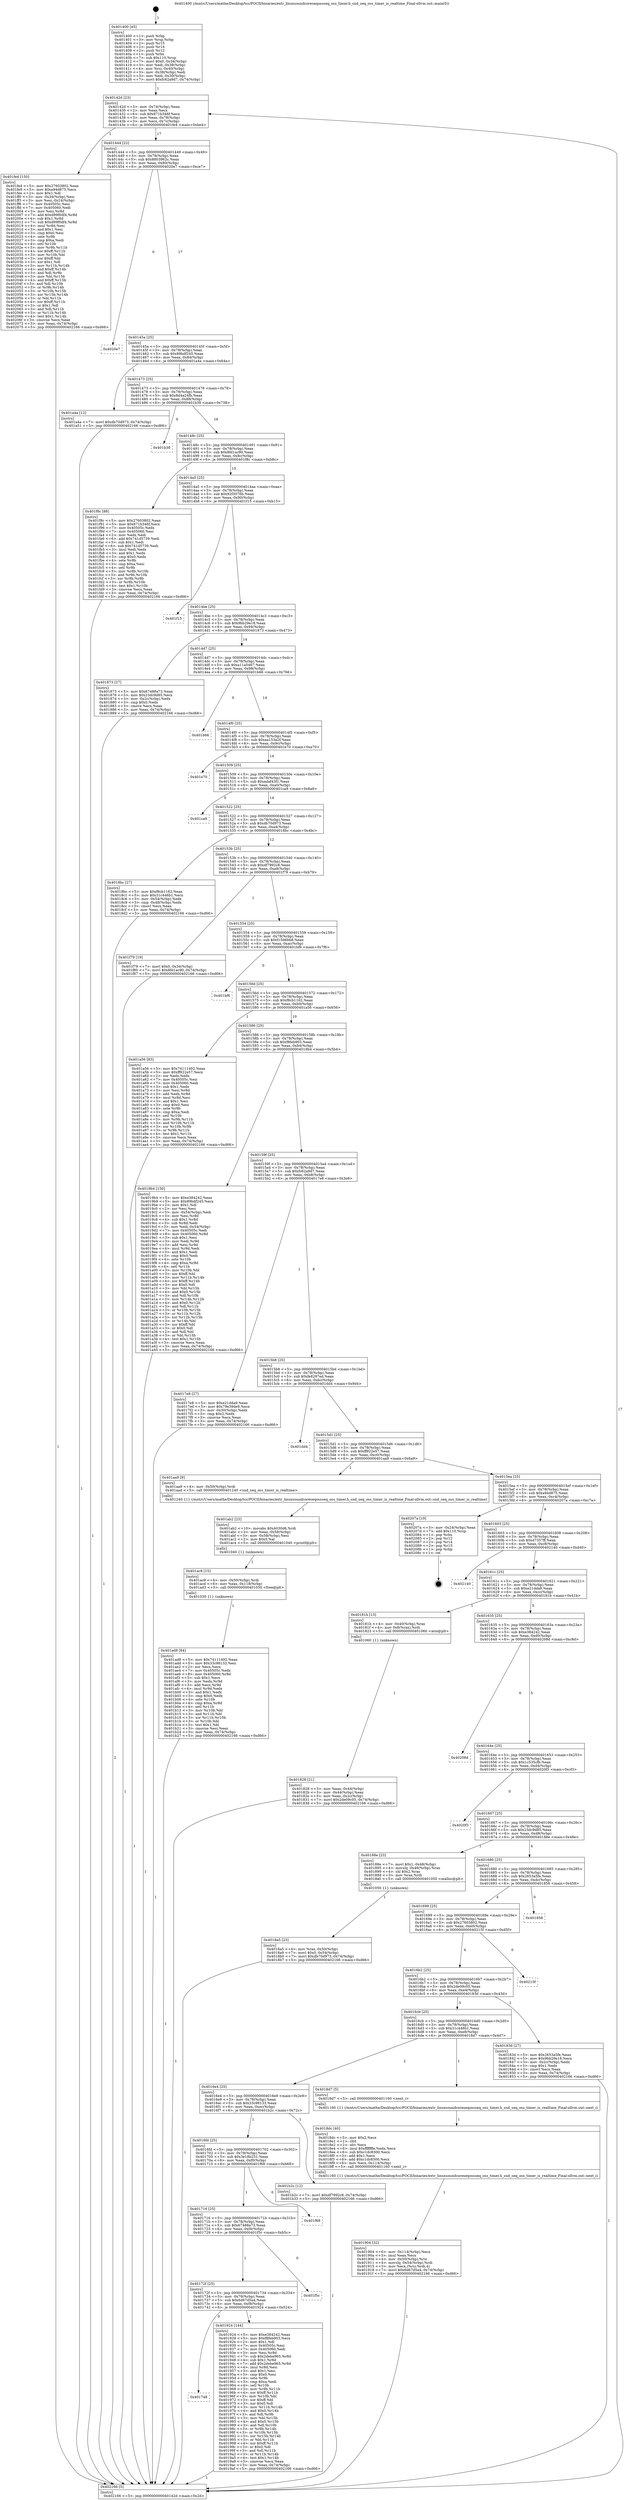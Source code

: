 digraph "0x401400" {
  label = "0x401400 (/mnt/c/Users/mathe/Desktop/tcc/POCII/binaries/extr_linuxsoundcoreseqossseq_oss_timer.h_snd_seq_oss_timer_is_realtime_Final-ollvm.out::main(0))"
  labelloc = "t"
  node[shape=record]

  Entry [label="",width=0.3,height=0.3,shape=circle,fillcolor=black,style=filled]
  "0x40142d" [label="{
     0x40142d [23]\l
     | [instrs]\l
     &nbsp;&nbsp;0x40142d \<+3\>: mov -0x74(%rbp),%eax\l
     &nbsp;&nbsp;0x401430 \<+2\>: mov %eax,%ecx\l
     &nbsp;&nbsp;0x401432 \<+6\>: sub $0x871b346f,%ecx\l
     &nbsp;&nbsp;0x401438 \<+3\>: mov %eax,-0x78(%rbp)\l
     &nbsp;&nbsp;0x40143b \<+3\>: mov %ecx,-0x7c(%rbp)\l
     &nbsp;&nbsp;0x40143e \<+6\>: je 0000000000401fe4 \<main+0xbe4\>\l
  }"]
  "0x401fe4" [label="{
     0x401fe4 [150]\l
     | [instrs]\l
     &nbsp;&nbsp;0x401fe4 \<+5\>: mov $0x27603802,%eax\l
     &nbsp;&nbsp;0x401fe9 \<+5\>: mov $0xa94d875,%ecx\l
     &nbsp;&nbsp;0x401fee \<+2\>: mov $0x1,%dl\l
     &nbsp;&nbsp;0x401ff0 \<+3\>: mov -0x34(%rbp),%esi\l
     &nbsp;&nbsp;0x401ff3 \<+3\>: mov %esi,-0x24(%rbp)\l
     &nbsp;&nbsp;0x401ff6 \<+7\>: mov 0x40505c,%esi\l
     &nbsp;&nbsp;0x401ffd \<+7\>: mov 0x405060,%edi\l
     &nbsp;&nbsp;0x402004 \<+3\>: mov %esi,%r8d\l
     &nbsp;&nbsp;0x402007 \<+7\>: add $0xd99f0df4,%r8d\l
     &nbsp;&nbsp;0x40200e \<+4\>: sub $0x1,%r8d\l
     &nbsp;&nbsp;0x402012 \<+7\>: sub $0xd99f0df4,%r8d\l
     &nbsp;&nbsp;0x402019 \<+4\>: imul %r8d,%esi\l
     &nbsp;&nbsp;0x40201d \<+3\>: and $0x1,%esi\l
     &nbsp;&nbsp;0x402020 \<+3\>: cmp $0x0,%esi\l
     &nbsp;&nbsp;0x402023 \<+4\>: sete %r9b\l
     &nbsp;&nbsp;0x402027 \<+3\>: cmp $0xa,%edi\l
     &nbsp;&nbsp;0x40202a \<+4\>: setl %r10b\l
     &nbsp;&nbsp;0x40202e \<+3\>: mov %r9b,%r11b\l
     &nbsp;&nbsp;0x402031 \<+4\>: xor $0xff,%r11b\l
     &nbsp;&nbsp;0x402035 \<+3\>: mov %r10b,%bl\l
     &nbsp;&nbsp;0x402038 \<+3\>: xor $0xff,%bl\l
     &nbsp;&nbsp;0x40203b \<+3\>: xor $0x1,%dl\l
     &nbsp;&nbsp;0x40203e \<+3\>: mov %r11b,%r14b\l
     &nbsp;&nbsp;0x402041 \<+4\>: and $0xff,%r14b\l
     &nbsp;&nbsp;0x402045 \<+3\>: and %dl,%r9b\l
     &nbsp;&nbsp;0x402048 \<+3\>: mov %bl,%r15b\l
     &nbsp;&nbsp;0x40204b \<+4\>: and $0xff,%r15b\l
     &nbsp;&nbsp;0x40204f \<+3\>: and %dl,%r10b\l
     &nbsp;&nbsp;0x402052 \<+3\>: or %r9b,%r14b\l
     &nbsp;&nbsp;0x402055 \<+3\>: or %r10b,%r15b\l
     &nbsp;&nbsp;0x402058 \<+3\>: xor %r15b,%r14b\l
     &nbsp;&nbsp;0x40205b \<+3\>: or %bl,%r11b\l
     &nbsp;&nbsp;0x40205e \<+4\>: xor $0xff,%r11b\l
     &nbsp;&nbsp;0x402062 \<+3\>: or $0x1,%dl\l
     &nbsp;&nbsp;0x402065 \<+3\>: and %dl,%r11b\l
     &nbsp;&nbsp;0x402068 \<+3\>: or %r11b,%r14b\l
     &nbsp;&nbsp;0x40206b \<+4\>: test $0x1,%r14b\l
     &nbsp;&nbsp;0x40206f \<+3\>: cmovne %ecx,%eax\l
     &nbsp;&nbsp;0x402072 \<+3\>: mov %eax,-0x74(%rbp)\l
     &nbsp;&nbsp;0x402075 \<+5\>: jmp 0000000000402166 \<main+0xd66\>\l
  }"]
  "0x401444" [label="{
     0x401444 [22]\l
     | [instrs]\l
     &nbsp;&nbsp;0x401444 \<+5\>: jmp 0000000000401449 \<main+0x49\>\l
     &nbsp;&nbsp;0x401449 \<+3\>: mov -0x78(%rbp),%eax\l
     &nbsp;&nbsp;0x40144c \<+5\>: sub $0x8803962c,%eax\l
     &nbsp;&nbsp;0x401451 \<+3\>: mov %eax,-0x80(%rbp)\l
     &nbsp;&nbsp;0x401454 \<+6\>: je 00000000004020e7 \<main+0xce7\>\l
  }"]
  Exit [label="",width=0.3,height=0.3,shape=circle,fillcolor=black,style=filled,peripheries=2]
  "0x4020e7" [label="{
     0x4020e7\l
  }", style=dashed]
  "0x40145a" [label="{
     0x40145a [25]\l
     | [instrs]\l
     &nbsp;&nbsp;0x40145a \<+5\>: jmp 000000000040145f \<main+0x5f\>\l
     &nbsp;&nbsp;0x40145f \<+3\>: mov -0x78(%rbp),%eax\l
     &nbsp;&nbsp;0x401462 \<+5\>: sub $0x89bdf245,%eax\l
     &nbsp;&nbsp;0x401467 \<+6\>: mov %eax,-0x84(%rbp)\l
     &nbsp;&nbsp;0x40146d \<+6\>: je 0000000000401a4a \<main+0x64a\>\l
  }"]
  "0x401ad8" [label="{
     0x401ad8 [84]\l
     | [instrs]\l
     &nbsp;&nbsp;0x401ad8 \<+5\>: mov $0x74111492,%eax\l
     &nbsp;&nbsp;0x401add \<+5\>: mov $0x33c98133,%esi\l
     &nbsp;&nbsp;0x401ae2 \<+2\>: xor %ecx,%ecx\l
     &nbsp;&nbsp;0x401ae4 \<+7\>: mov 0x40505c,%edx\l
     &nbsp;&nbsp;0x401aeb \<+8\>: mov 0x405060,%r8d\l
     &nbsp;&nbsp;0x401af3 \<+3\>: sub $0x1,%ecx\l
     &nbsp;&nbsp;0x401af6 \<+3\>: mov %edx,%r9d\l
     &nbsp;&nbsp;0x401af9 \<+3\>: add %ecx,%r9d\l
     &nbsp;&nbsp;0x401afc \<+4\>: imul %r9d,%edx\l
     &nbsp;&nbsp;0x401b00 \<+3\>: and $0x1,%edx\l
     &nbsp;&nbsp;0x401b03 \<+3\>: cmp $0x0,%edx\l
     &nbsp;&nbsp;0x401b06 \<+4\>: sete %r10b\l
     &nbsp;&nbsp;0x401b0a \<+4\>: cmp $0xa,%r8d\l
     &nbsp;&nbsp;0x401b0e \<+4\>: setl %r11b\l
     &nbsp;&nbsp;0x401b12 \<+3\>: mov %r10b,%bl\l
     &nbsp;&nbsp;0x401b15 \<+3\>: and %r11b,%bl\l
     &nbsp;&nbsp;0x401b18 \<+3\>: xor %r11b,%r10b\l
     &nbsp;&nbsp;0x401b1b \<+3\>: or %r10b,%bl\l
     &nbsp;&nbsp;0x401b1e \<+3\>: test $0x1,%bl\l
     &nbsp;&nbsp;0x401b21 \<+3\>: cmovne %esi,%eax\l
     &nbsp;&nbsp;0x401b24 \<+3\>: mov %eax,-0x74(%rbp)\l
     &nbsp;&nbsp;0x401b27 \<+5\>: jmp 0000000000402166 \<main+0xd66\>\l
  }"]
  "0x401a4a" [label="{
     0x401a4a [12]\l
     | [instrs]\l
     &nbsp;&nbsp;0x401a4a \<+7\>: movl $0xdb70d973,-0x74(%rbp)\l
     &nbsp;&nbsp;0x401a51 \<+5\>: jmp 0000000000402166 \<main+0xd66\>\l
  }"]
  "0x401473" [label="{
     0x401473 [25]\l
     | [instrs]\l
     &nbsp;&nbsp;0x401473 \<+5\>: jmp 0000000000401478 \<main+0x78\>\l
     &nbsp;&nbsp;0x401478 \<+3\>: mov -0x78(%rbp),%eax\l
     &nbsp;&nbsp;0x40147b \<+5\>: sub $0x8d4a24fb,%eax\l
     &nbsp;&nbsp;0x401480 \<+6\>: mov %eax,-0x88(%rbp)\l
     &nbsp;&nbsp;0x401486 \<+6\>: je 0000000000401b38 \<main+0x738\>\l
  }"]
  "0x401ac9" [label="{
     0x401ac9 [15]\l
     | [instrs]\l
     &nbsp;&nbsp;0x401ac9 \<+4\>: mov -0x50(%rbp),%rdi\l
     &nbsp;&nbsp;0x401acd \<+6\>: mov %eax,-0x118(%rbp)\l
     &nbsp;&nbsp;0x401ad3 \<+5\>: call 0000000000401030 \<free@plt\>\l
     | [calls]\l
     &nbsp;&nbsp;0x401030 \{1\} (unknown)\l
  }"]
  "0x401b38" [label="{
     0x401b38\l
  }", style=dashed]
  "0x40148c" [label="{
     0x40148c [25]\l
     | [instrs]\l
     &nbsp;&nbsp;0x40148c \<+5\>: jmp 0000000000401491 \<main+0x91\>\l
     &nbsp;&nbsp;0x401491 \<+3\>: mov -0x78(%rbp),%eax\l
     &nbsp;&nbsp;0x401494 \<+5\>: sub $0x8fd1ac90,%eax\l
     &nbsp;&nbsp;0x401499 \<+6\>: mov %eax,-0x8c(%rbp)\l
     &nbsp;&nbsp;0x40149f \<+6\>: je 0000000000401f8c \<main+0xb8c\>\l
  }"]
  "0x401ab2" [label="{
     0x401ab2 [23]\l
     | [instrs]\l
     &nbsp;&nbsp;0x401ab2 \<+10\>: movabs $0x4030d6,%rdi\l
     &nbsp;&nbsp;0x401abc \<+3\>: mov %eax,-0x58(%rbp)\l
     &nbsp;&nbsp;0x401abf \<+3\>: mov -0x58(%rbp),%esi\l
     &nbsp;&nbsp;0x401ac2 \<+2\>: mov $0x0,%al\l
     &nbsp;&nbsp;0x401ac4 \<+5\>: call 0000000000401040 \<printf@plt\>\l
     | [calls]\l
     &nbsp;&nbsp;0x401040 \{1\} (unknown)\l
  }"]
  "0x401f8c" [label="{
     0x401f8c [88]\l
     | [instrs]\l
     &nbsp;&nbsp;0x401f8c \<+5\>: mov $0x27603802,%eax\l
     &nbsp;&nbsp;0x401f91 \<+5\>: mov $0x871b346f,%ecx\l
     &nbsp;&nbsp;0x401f96 \<+7\>: mov 0x40505c,%edx\l
     &nbsp;&nbsp;0x401f9d \<+7\>: mov 0x405060,%esi\l
     &nbsp;&nbsp;0x401fa4 \<+2\>: mov %edx,%edi\l
     &nbsp;&nbsp;0x401fa6 \<+6\>: add $0x741d5739,%edi\l
     &nbsp;&nbsp;0x401fac \<+3\>: sub $0x1,%edi\l
     &nbsp;&nbsp;0x401faf \<+6\>: sub $0x741d5739,%edi\l
     &nbsp;&nbsp;0x401fb5 \<+3\>: imul %edi,%edx\l
     &nbsp;&nbsp;0x401fb8 \<+3\>: and $0x1,%edx\l
     &nbsp;&nbsp;0x401fbb \<+3\>: cmp $0x0,%edx\l
     &nbsp;&nbsp;0x401fbe \<+4\>: sete %r8b\l
     &nbsp;&nbsp;0x401fc2 \<+3\>: cmp $0xa,%esi\l
     &nbsp;&nbsp;0x401fc5 \<+4\>: setl %r9b\l
     &nbsp;&nbsp;0x401fc9 \<+3\>: mov %r8b,%r10b\l
     &nbsp;&nbsp;0x401fcc \<+3\>: and %r9b,%r10b\l
     &nbsp;&nbsp;0x401fcf \<+3\>: xor %r9b,%r8b\l
     &nbsp;&nbsp;0x401fd2 \<+3\>: or %r8b,%r10b\l
     &nbsp;&nbsp;0x401fd5 \<+4\>: test $0x1,%r10b\l
     &nbsp;&nbsp;0x401fd9 \<+3\>: cmovne %ecx,%eax\l
     &nbsp;&nbsp;0x401fdc \<+3\>: mov %eax,-0x74(%rbp)\l
     &nbsp;&nbsp;0x401fdf \<+5\>: jmp 0000000000402166 \<main+0xd66\>\l
  }"]
  "0x4014a5" [label="{
     0x4014a5 [25]\l
     | [instrs]\l
     &nbsp;&nbsp;0x4014a5 \<+5\>: jmp 00000000004014aa \<main+0xaa\>\l
     &nbsp;&nbsp;0x4014aa \<+3\>: mov -0x78(%rbp),%eax\l
     &nbsp;&nbsp;0x4014ad \<+5\>: sub $0x92f3076b,%eax\l
     &nbsp;&nbsp;0x4014b2 \<+6\>: mov %eax,-0x90(%rbp)\l
     &nbsp;&nbsp;0x4014b8 \<+6\>: je 0000000000401f15 \<main+0xb15\>\l
  }"]
  "0x401748" [label="{
     0x401748\l
  }", style=dashed]
  "0x401f15" [label="{
     0x401f15\l
  }", style=dashed]
  "0x4014be" [label="{
     0x4014be [25]\l
     | [instrs]\l
     &nbsp;&nbsp;0x4014be \<+5\>: jmp 00000000004014c3 \<main+0xc3\>\l
     &nbsp;&nbsp;0x4014c3 \<+3\>: mov -0x78(%rbp),%eax\l
     &nbsp;&nbsp;0x4014c6 \<+5\>: sub $0x9bb29e18,%eax\l
     &nbsp;&nbsp;0x4014cb \<+6\>: mov %eax,-0x94(%rbp)\l
     &nbsp;&nbsp;0x4014d1 \<+6\>: je 0000000000401873 \<main+0x473\>\l
  }"]
  "0x401924" [label="{
     0x401924 [144]\l
     | [instrs]\l
     &nbsp;&nbsp;0x401924 \<+5\>: mov $0xe384242,%eax\l
     &nbsp;&nbsp;0x401929 \<+5\>: mov $0xf8feb903,%ecx\l
     &nbsp;&nbsp;0x40192e \<+2\>: mov $0x1,%dl\l
     &nbsp;&nbsp;0x401930 \<+7\>: mov 0x40505c,%esi\l
     &nbsp;&nbsp;0x401937 \<+7\>: mov 0x405060,%edi\l
     &nbsp;&nbsp;0x40193e \<+3\>: mov %esi,%r8d\l
     &nbsp;&nbsp;0x401941 \<+7\>: sub $0x2debe965,%r8d\l
     &nbsp;&nbsp;0x401948 \<+4\>: sub $0x1,%r8d\l
     &nbsp;&nbsp;0x40194c \<+7\>: add $0x2debe965,%r8d\l
     &nbsp;&nbsp;0x401953 \<+4\>: imul %r8d,%esi\l
     &nbsp;&nbsp;0x401957 \<+3\>: and $0x1,%esi\l
     &nbsp;&nbsp;0x40195a \<+3\>: cmp $0x0,%esi\l
     &nbsp;&nbsp;0x40195d \<+4\>: sete %r9b\l
     &nbsp;&nbsp;0x401961 \<+3\>: cmp $0xa,%edi\l
     &nbsp;&nbsp;0x401964 \<+4\>: setl %r10b\l
     &nbsp;&nbsp;0x401968 \<+3\>: mov %r9b,%r11b\l
     &nbsp;&nbsp;0x40196b \<+4\>: xor $0xff,%r11b\l
     &nbsp;&nbsp;0x40196f \<+3\>: mov %r10b,%bl\l
     &nbsp;&nbsp;0x401972 \<+3\>: xor $0xff,%bl\l
     &nbsp;&nbsp;0x401975 \<+3\>: xor $0x0,%dl\l
     &nbsp;&nbsp;0x401978 \<+3\>: mov %r11b,%r14b\l
     &nbsp;&nbsp;0x40197b \<+4\>: and $0x0,%r14b\l
     &nbsp;&nbsp;0x40197f \<+3\>: and %dl,%r9b\l
     &nbsp;&nbsp;0x401982 \<+3\>: mov %bl,%r15b\l
     &nbsp;&nbsp;0x401985 \<+4\>: and $0x0,%r15b\l
     &nbsp;&nbsp;0x401989 \<+3\>: and %dl,%r10b\l
     &nbsp;&nbsp;0x40198c \<+3\>: or %r9b,%r14b\l
     &nbsp;&nbsp;0x40198f \<+3\>: or %r10b,%r15b\l
     &nbsp;&nbsp;0x401992 \<+3\>: xor %r15b,%r14b\l
     &nbsp;&nbsp;0x401995 \<+3\>: or %bl,%r11b\l
     &nbsp;&nbsp;0x401998 \<+4\>: xor $0xff,%r11b\l
     &nbsp;&nbsp;0x40199c \<+3\>: or $0x0,%dl\l
     &nbsp;&nbsp;0x40199f \<+3\>: and %dl,%r11b\l
     &nbsp;&nbsp;0x4019a2 \<+3\>: or %r11b,%r14b\l
     &nbsp;&nbsp;0x4019a5 \<+4\>: test $0x1,%r14b\l
     &nbsp;&nbsp;0x4019a9 \<+3\>: cmovne %ecx,%eax\l
     &nbsp;&nbsp;0x4019ac \<+3\>: mov %eax,-0x74(%rbp)\l
     &nbsp;&nbsp;0x4019af \<+5\>: jmp 0000000000402166 \<main+0xd66\>\l
  }"]
  "0x401873" [label="{
     0x401873 [27]\l
     | [instrs]\l
     &nbsp;&nbsp;0x401873 \<+5\>: mov $0x67488a73,%eax\l
     &nbsp;&nbsp;0x401878 \<+5\>: mov $0x23dc9d85,%ecx\l
     &nbsp;&nbsp;0x40187d \<+3\>: mov -0x2c(%rbp),%edx\l
     &nbsp;&nbsp;0x401880 \<+3\>: cmp $0x0,%edx\l
     &nbsp;&nbsp;0x401883 \<+3\>: cmove %ecx,%eax\l
     &nbsp;&nbsp;0x401886 \<+3\>: mov %eax,-0x74(%rbp)\l
     &nbsp;&nbsp;0x401889 \<+5\>: jmp 0000000000402166 \<main+0xd66\>\l
  }"]
  "0x4014d7" [label="{
     0x4014d7 [25]\l
     | [instrs]\l
     &nbsp;&nbsp;0x4014d7 \<+5\>: jmp 00000000004014dc \<main+0xdc\>\l
     &nbsp;&nbsp;0x4014dc \<+3\>: mov -0x78(%rbp),%eax\l
     &nbsp;&nbsp;0x4014df \<+5\>: sub $0xa11a5467,%eax\l
     &nbsp;&nbsp;0x4014e4 \<+6\>: mov %eax,-0x98(%rbp)\l
     &nbsp;&nbsp;0x4014ea \<+6\>: je 0000000000401b66 \<main+0x766\>\l
  }"]
  "0x40172f" [label="{
     0x40172f [25]\l
     | [instrs]\l
     &nbsp;&nbsp;0x40172f \<+5\>: jmp 0000000000401734 \<main+0x334\>\l
     &nbsp;&nbsp;0x401734 \<+3\>: mov -0x78(%rbp),%eax\l
     &nbsp;&nbsp;0x401737 \<+5\>: sub $0x6d67d5a4,%eax\l
     &nbsp;&nbsp;0x40173c \<+6\>: mov %eax,-0xf8(%rbp)\l
     &nbsp;&nbsp;0x401742 \<+6\>: je 0000000000401924 \<main+0x524\>\l
  }"]
  "0x401b66" [label="{
     0x401b66\l
  }", style=dashed]
  "0x4014f0" [label="{
     0x4014f0 [25]\l
     | [instrs]\l
     &nbsp;&nbsp;0x4014f0 \<+5\>: jmp 00000000004014f5 \<main+0xf5\>\l
     &nbsp;&nbsp;0x4014f5 \<+3\>: mov -0x78(%rbp),%eax\l
     &nbsp;&nbsp;0x4014f8 \<+5\>: sub $0xaa153a2f,%eax\l
     &nbsp;&nbsp;0x4014fd \<+6\>: mov %eax,-0x9c(%rbp)\l
     &nbsp;&nbsp;0x401503 \<+6\>: je 0000000000401e70 \<main+0xa70\>\l
  }"]
  "0x401f5c" [label="{
     0x401f5c\l
  }", style=dashed]
  "0x401e70" [label="{
     0x401e70\l
  }", style=dashed]
  "0x401509" [label="{
     0x401509 [25]\l
     | [instrs]\l
     &nbsp;&nbsp;0x401509 \<+5\>: jmp 000000000040150e \<main+0x10e\>\l
     &nbsp;&nbsp;0x40150e \<+3\>: mov -0x78(%rbp),%eax\l
     &nbsp;&nbsp;0x401511 \<+5\>: sub $0xadaf43f1,%eax\l
     &nbsp;&nbsp;0x401516 \<+6\>: mov %eax,-0xa0(%rbp)\l
     &nbsp;&nbsp;0x40151c \<+6\>: je 0000000000401ca9 \<main+0x8a9\>\l
  }"]
  "0x401716" [label="{
     0x401716 [25]\l
     | [instrs]\l
     &nbsp;&nbsp;0x401716 \<+5\>: jmp 000000000040171b \<main+0x31b\>\l
     &nbsp;&nbsp;0x40171b \<+3\>: mov -0x78(%rbp),%eax\l
     &nbsp;&nbsp;0x40171e \<+5\>: sub $0x67488a73,%eax\l
     &nbsp;&nbsp;0x401723 \<+6\>: mov %eax,-0xf4(%rbp)\l
     &nbsp;&nbsp;0x401729 \<+6\>: je 0000000000401f5c \<main+0xb5c\>\l
  }"]
  "0x401ca9" [label="{
     0x401ca9\l
  }", style=dashed]
  "0x401522" [label="{
     0x401522 [25]\l
     | [instrs]\l
     &nbsp;&nbsp;0x401522 \<+5\>: jmp 0000000000401527 \<main+0x127\>\l
     &nbsp;&nbsp;0x401527 \<+3\>: mov -0x78(%rbp),%eax\l
     &nbsp;&nbsp;0x40152a \<+5\>: sub $0xdb70d973,%eax\l
     &nbsp;&nbsp;0x40152f \<+6\>: mov %eax,-0xa4(%rbp)\l
     &nbsp;&nbsp;0x401535 \<+6\>: je 00000000004018bc \<main+0x4bc\>\l
  }"]
  "0x401f68" [label="{
     0x401f68\l
  }", style=dashed]
  "0x4018bc" [label="{
     0x4018bc [27]\l
     | [instrs]\l
     &nbsp;&nbsp;0x4018bc \<+5\>: mov $0xf8cb1162,%eax\l
     &nbsp;&nbsp;0x4018c1 \<+5\>: mov $0x31c446b1,%ecx\l
     &nbsp;&nbsp;0x4018c6 \<+3\>: mov -0x54(%rbp),%edx\l
     &nbsp;&nbsp;0x4018c9 \<+3\>: cmp -0x48(%rbp),%edx\l
     &nbsp;&nbsp;0x4018cc \<+3\>: cmovl %ecx,%eax\l
     &nbsp;&nbsp;0x4018cf \<+3\>: mov %eax,-0x74(%rbp)\l
     &nbsp;&nbsp;0x4018d2 \<+5\>: jmp 0000000000402166 \<main+0xd66\>\l
  }"]
  "0x40153b" [label="{
     0x40153b [25]\l
     | [instrs]\l
     &nbsp;&nbsp;0x40153b \<+5\>: jmp 0000000000401540 \<main+0x140\>\l
     &nbsp;&nbsp;0x401540 \<+3\>: mov -0x78(%rbp),%eax\l
     &nbsp;&nbsp;0x401543 \<+5\>: sub $0xdf7992c8,%eax\l
     &nbsp;&nbsp;0x401548 \<+6\>: mov %eax,-0xa8(%rbp)\l
     &nbsp;&nbsp;0x40154e \<+6\>: je 0000000000401f79 \<main+0xb79\>\l
  }"]
  "0x4016fd" [label="{
     0x4016fd [25]\l
     | [instrs]\l
     &nbsp;&nbsp;0x4016fd \<+5\>: jmp 0000000000401702 \<main+0x302\>\l
     &nbsp;&nbsp;0x401702 \<+3\>: mov -0x78(%rbp),%eax\l
     &nbsp;&nbsp;0x401705 \<+5\>: sub $0x3e18b251,%eax\l
     &nbsp;&nbsp;0x40170a \<+6\>: mov %eax,-0xf0(%rbp)\l
     &nbsp;&nbsp;0x401710 \<+6\>: je 0000000000401f68 \<main+0xb68\>\l
  }"]
  "0x401f79" [label="{
     0x401f79 [19]\l
     | [instrs]\l
     &nbsp;&nbsp;0x401f79 \<+7\>: movl $0x0,-0x34(%rbp)\l
     &nbsp;&nbsp;0x401f80 \<+7\>: movl $0x8fd1ac90,-0x74(%rbp)\l
     &nbsp;&nbsp;0x401f87 \<+5\>: jmp 0000000000402166 \<main+0xd66\>\l
  }"]
  "0x401554" [label="{
     0x401554 [25]\l
     | [instrs]\l
     &nbsp;&nbsp;0x401554 \<+5\>: jmp 0000000000401559 \<main+0x159\>\l
     &nbsp;&nbsp;0x401559 \<+3\>: mov -0x78(%rbp),%eax\l
     &nbsp;&nbsp;0x40155c \<+5\>: sub $0xf15d6bb8,%eax\l
     &nbsp;&nbsp;0x401561 \<+6\>: mov %eax,-0xac(%rbp)\l
     &nbsp;&nbsp;0x401567 \<+6\>: je 0000000000401bf6 \<main+0x7f6\>\l
  }"]
  "0x401b2c" [label="{
     0x401b2c [12]\l
     | [instrs]\l
     &nbsp;&nbsp;0x401b2c \<+7\>: movl $0xdf7992c8,-0x74(%rbp)\l
     &nbsp;&nbsp;0x401b33 \<+5\>: jmp 0000000000402166 \<main+0xd66\>\l
  }"]
  "0x401bf6" [label="{
     0x401bf6\l
  }", style=dashed]
  "0x40156d" [label="{
     0x40156d [25]\l
     | [instrs]\l
     &nbsp;&nbsp;0x40156d \<+5\>: jmp 0000000000401572 \<main+0x172\>\l
     &nbsp;&nbsp;0x401572 \<+3\>: mov -0x78(%rbp),%eax\l
     &nbsp;&nbsp;0x401575 \<+5\>: sub $0xf8cb1162,%eax\l
     &nbsp;&nbsp;0x40157a \<+6\>: mov %eax,-0xb0(%rbp)\l
     &nbsp;&nbsp;0x401580 \<+6\>: je 0000000000401a56 \<main+0x656\>\l
  }"]
  "0x401904" [label="{
     0x401904 [32]\l
     | [instrs]\l
     &nbsp;&nbsp;0x401904 \<+6\>: mov -0x114(%rbp),%ecx\l
     &nbsp;&nbsp;0x40190a \<+3\>: imul %eax,%ecx\l
     &nbsp;&nbsp;0x40190d \<+4\>: mov -0x50(%rbp),%rsi\l
     &nbsp;&nbsp;0x401911 \<+4\>: movslq -0x54(%rbp),%rdi\l
     &nbsp;&nbsp;0x401915 \<+3\>: mov %ecx,(%rsi,%rdi,4)\l
     &nbsp;&nbsp;0x401918 \<+7\>: movl $0x6d67d5a4,-0x74(%rbp)\l
     &nbsp;&nbsp;0x40191f \<+5\>: jmp 0000000000402166 \<main+0xd66\>\l
  }"]
  "0x401a56" [label="{
     0x401a56 [83]\l
     | [instrs]\l
     &nbsp;&nbsp;0x401a56 \<+5\>: mov $0x74111492,%eax\l
     &nbsp;&nbsp;0x401a5b \<+5\>: mov $0xff922e57,%ecx\l
     &nbsp;&nbsp;0x401a60 \<+2\>: xor %edx,%edx\l
     &nbsp;&nbsp;0x401a62 \<+7\>: mov 0x40505c,%esi\l
     &nbsp;&nbsp;0x401a69 \<+7\>: mov 0x405060,%edi\l
     &nbsp;&nbsp;0x401a70 \<+3\>: sub $0x1,%edx\l
     &nbsp;&nbsp;0x401a73 \<+3\>: mov %esi,%r8d\l
     &nbsp;&nbsp;0x401a76 \<+3\>: add %edx,%r8d\l
     &nbsp;&nbsp;0x401a79 \<+4\>: imul %r8d,%esi\l
     &nbsp;&nbsp;0x401a7d \<+3\>: and $0x1,%esi\l
     &nbsp;&nbsp;0x401a80 \<+3\>: cmp $0x0,%esi\l
     &nbsp;&nbsp;0x401a83 \<+4\>: sete %r9b\l
     &nbsp;&nbsp;0x401a87 \<+3\>: cmp $0xa,%edi\l
     &nbsp;&nbsp;0x401a8a \<+4\>: setl %r10b\l
     &nbsp;&nbsp;0x401a8e \<+3\>: mov %r9b,%r11b\l
     &nbsp;&nbsp;0x401a91 \<+3\>: and %r10b,%r11b\l
     &nbsp;&nbsp;0x401a94 \<+3\>: xor %r10b,%r9b\l
     &nbsp;&nbsp;0x401a97 \<+3\>: or %r9b,%r11b\l
     &nbsp;&nbsp;0x401a9a \<+4\>: test $0x1,%r11b\l
     &nbsp;&nbsp;0x401a9e \<+3\>: cmovne %ecx,%eax\l
     &nbsp;&nbsp;0x401aa1 \<+3\>: mov %eax,-0x74(%rbp)\l
     &nbsp;&nbsp;0x401aa4 \<+5\>: jmp 0000000000402166 \<main+0xd66\>\l
  }"]
  "0x401586" [label="{
     0x401586 [25]\l
     | [instrs]\l
     &nbsp;&nbsp;0x401586 \<+5\>: jmp 000000000040158b \<main+0x18b\>\l
     &nbsp;&nbsp;0x40158b \<+3\>: mov -0x78(%rbp),%eax\l
     &nbsp;&nbsp;0x40158e \<+5\>: sub $0xf8feb903,%eax\l
     &nbsp;&nbsp;0x401593 \<+6\>: mov %eax,-0xb4(%rbp)\l
     &nbsp;&nbsp;0x401599 \<+6\>: je 00000000004019b4 \<main+0x5b4\>\l
  }"]
  "0x4018dc" [label="{
     0x4018dc [40]\l
     | [instrs]\l
     &nbsp;&nbsp;0x4018dc \<+5\>: mov $0x2,%ecx\l
     &nbsp;&nbsp;0x4018e1 \<+1\>: cltd\l
     &nbsp;&nbsp;0x4018e2 \<+2\>: idiv %ecx\l
     &nbsp;&nbsp;0x4018e4 \<+6\>: imul $0xfffffffe,%edx,%ecx\l
     &nbsp;&nbsp;0x4018ea \<+6\>: sub $0xc1dc8300,%ecx\l
     &nbsp;&nbsp;0x4018f0 \<+3\>: add $0x1,%ecx\l
     &nbsp;&nbsp;0x4018f3 \<+6\>: add $0xc1dc8300,%ecx\l
     &nbsp;&nbsp;0x4018f9 \<+6\>: mov %ecx,-0x114(%rbp)\l
     &nbsp;&nbsp;0x4018ff \<+5\>: call 0000000000401160 \<next_i\>\l
     | [calls]\l
     &nbsp;&nbsp;0x401160 \{1\} (/mnt/c/Users/mathe/Desktop/tcc/POCII/binaries/extr_linuxsoundcoreseqossseq_oss_timer.h_snd_seq_oss_timer_is_realtime_Final-ollvm.out::next_i)\l
  }"]
  "0x4019b4" [label="{
     0x4019b4 [150]\l
     | [instrs]\l
     &nbsp;&nbsp;0x4019b4 \<+5\>: mov $0xe384242,%eax\l
     &nbsp;&nbsp;0x4019b9 \<+5\>: mov $0x89bdf245,%ecx\l
     &nbsp;&nbsp;0x4019be \<+2\>: mov $0x1,%dl\l
     &nbsp;&nbsp;0x4019c0 \<+2\>: xor %esi,%esi\l
     &nbsp;&nbsp;0x4019c2 \<+3\>: mov -0x54(%rbp),%edi\l
     &nbsp;&nbsp;0x4019c5 \<+3\>: mov %esi,%r8d\l
     &nbsp;&nbsp;0x4019c8 \<+4\>: sub $0x1,%r8d\l
     &nbsp;&nbsp;0x4019cc \<+3\>: sub %r8d,%edi\l
     &nbsp;&nbsp;0x4019cf \<+3\>: mov %edi,-0x54(%rbp)\l
     &nbsp;&nbsp;0x4019d2 \<+7\>: mov 0x40505c,%edi\l
     &nbsp;&nbsp;0x4019d9 \<+8\>: mov 0x405060,%r8d\l
     &nbsp;&nbsp;0x4019e1 \<+3\>: sub $0x1,%esi\l
     &nbsp;&nbsp;0x4019e4 \<+3\>: mov %edi,%r9d\l
     &nbsp;&nbsp;0x4019e7 \<+3\>: add %esi,%r9d\l
     &nbsp;&nbsp;0x4019ea \<+4\>: imul %r9d,%edi\l
     &nbsp;&nbsp;0x4019ee \<+3\>: and $0x1,%edi\l
     &nbsp;&nbsp;0x4019f1 \<+3\>: cmp $0x0,%edi\l
     &nbsp;&nbsp;0x4019f4 \<+4\>: sete %r10b\l
     &nbsp;&nbsp;0x4019f8 \<+4\>: cmp $0xa,%r8d\l
     &nbsp;&nbsp;0x4019fc \<+4\>: setl %r11b\l
     &nbsp;&nbsp;0x401a00 \<+3\>: mov %r10b,%bl\l
     &nbsp;&nbsp;0x401a03 \<+3\>: xor $0xff,%bl\l
     &nbsp;&nbsp;0x401a06 \<+3\>: mov %r11b,%r14b\l
     &nbsp;&nbsp;0x401a09 \<+4\>: xor $0xff,%r14b\l
     &nbsp;&nbsp;0x401a0d \<+3\>: xor $0x0,%dl\l
     &nbsp;&nbsp;0x401a10 \<+3\>: mov %bl,%r15b\l
     &nbsp;&nbsp;0x401a13 \<+4\>: and $0x0,%r15b\l
     &nbsp;&nbsp;0x401a17 \<+3\>: and %dl,%r10b\l
     &nbsp;&nbsp;0x401a1a \<+3\>: mov %r14b,%r12b\l
     &nbsp;&nbsp;0x401a1d \<+4\>: and $0x0,%r12b\l
     &nbsp;&nbsp;0x401a21 \<+3\>: and %dl,%r11b\l
     &nbsp;&nbsp;0x401a24 \<+3\>: or %r10b,%r15b\l
     &nbsp;&nbsp;0x401a27 \<+3\>: or %r11b,%r12b\l
     &nbsp;&nbsp;0x401a2a \<+3\>: xor %r12b,%r15b\l
     &nbsp;&nbsp;0x401a2d \<+3\>: or %r14b,%bl\l
     &nbsp;&nbsp;0x401a30 \<+3\>: xor $0xff,%bl\l
     &nbsp;&nbsp;0x401a33 \<+3\>: or $0x0,%dl\l
     &nbsp;&nbsp;0x401a36 \<+2\>: and %dl,%bl\l
     &nbsp;&nbsp;0x401a38 \<+3\>: or %bl,%r15b\l
     &nbsp;&nbsp;0x401a3b \<+4\>: test $0x1,%r15b\l
     &nbsp;&nbsp;0x401a3f \<+3\>: cmovne %ecx,%eax\l
     &nbsp;&nbsp;0x401a42 \<+3\>: mov %eax,-0x74(%rbp)\l
     &nbsp;&nbsp;0x401a45 \<+5\>: jmp 0000000000402166 \<main+0xd66\>\l
  }"]
  "0x40159f" [label="{
     0x40159f [25]\l
     | [instrs]\l
     &nbsp;&nbsp;0x40159f \<+5\>: jmp 00000000004015a4 \<main+0x1a4\>\l
     &nbsp;&nbsp;0x4015a4 \<+3\>: mov -0x78(%rbp),%eax\l
     &nbsp;&nbsp;0x4015a7 \<+5\>: sub $0xfc62a9d7,%eax\l
     &nbsp;&nbsp;0x4015ac \<+6\>: mov %eax,-0xb8(%rbp)\l
     &nbsp;&nbsp;0x4015b2 \<+6\>: je 00000000004017e8 \<main+0x3e8\>\l
  }"]
  "0x4016e4" [label="{
     0x4016e4 [25]\l
     | [instrs]\l
     &nbsp;&nbsp;0x4016e4 \<+5\>: jmp 00000000004016e9 \<main+0x2e9\>\l
     &nbsp;&nbsp;0x4016e9 \<+3\>: mov -0x78(%rbp),%eax\l
     &nbsp;&nbsp;0x4016ec \<+5\>: sub $0x33c98133,%eax\l
     &nbsp;&nbsp;0x4016f1 \<+6\>: mov %eax,-0xec(%rbp)\l
     &nbsp;&nbsp;0x4016f7 \<+6\>: je 0000000000401b2c \<main+0x72c\>\l
  }"]
  "0x4017e8" [label="{
     0x4017e8 [27]\l
     | [instrs]\l
     &nbsp;&nbsp;0x4017e8 \<+5\>: mov $0xe21dda9,%eax\l
     &nbsp;&nbsp;0x4017ed \<+5\>: mov $0x79e39de9,%ecx\l
     &nbsp;&nbsp;0x4017f2 \<+3\>: mov -0x30(%rbp),%edx\l
     &nbsp;&nbsp;0x4017f5 \<+3\>: cmp $0x2,%edx\l
     &nbsp;&nbsp;0x4017f8 \<+3\>: cmovne %ecx,%eax\l
     &nbsp;&nbsp;0x4017fb \<+3\>: mov %eax,-0x74(%rbp)\l
     &nbsp;&nbsp;0x4017fe \<+5\>: jmp 0000000000402166 \<main+0xd66\>\l
  }"]
  "0x4015b8" [label="{
     0x4015b8 [25]\l
     | [instrs]\l
     &nbsp;&nbsp;0x4015b8 \<+5\>: jmp 00000000004015bd \<main+0x1bd\>\l
     &nbsp;&nbsp;0x4015bd \<+3\>: mov -0x78(%rbp),%eax\l
     &nbsp;&nbsp;0x4015c0 \<+5\>: sub $0xfe8297ed,%eax\l
     &nbsp;&nbsp;0x4015c5 \<+6\>: mov %eax,-0xbc(%rbp)\l
     &nbsp;&nbsp;0x4015cb \<+6\>: je 0000000000401dd4 \<main+0x9d4\>\l
  }"]
  "0x402166" [label="{
     0x402166 [5]\l
     | [instrs]\l
     &nbsp;&nbsp;0x402166 \<+5\>: jmp 000000000040142d \<main+0x2d\>\l
  }"]
  "0x401400" [label="{
     0x401400 [45]\l
     | [instrs]\l
     &nbsp;&nbsp;0x401400 \<+1\>: push %rbp\l
     &nbsp;&nbsp;0x401401 \<+3\>: mov %rsp,%rbp\l
     &nbsp;&nbsp;0x401404 \<+2\>: push %r15\l
     &nbsp;&nbsp;0x401406 \<+2\>: push %r14\l
     &nbsp;&nbsp;0x401408 \<+2\>: push %r12\l
     &nbsp;&nbsp;0x40140a \<+1\>: push %rbx\l
     &nbsp;&nbsp;0x40140b \<+7\>: sub $0x110,%rsp\l
     &nbsp;&nbsp;0x401412 \<+7\>: movl $0x0,-0x34(%rbp)\l
     &nbsp;&nbsp;0x401419 \<+3\>: mov %edi,-0x38(%rbp)\l
     &nbsp;&nbsp;0x40141c \<+4\>: mov %rsi,-0x40(%rbp)\l
     &nbsp;&nbsp;0x401420 \<+3\>: mov -0x38(%rbp),%edi\l
     &nbsp;&nbsp;0x401423 \<+3\>: mov %edi,-0x30(%rbp)\l
     &nbsp;&nbsp;0x401426 \<+7\>: movl $0xfc62a9d7,-0x74(%rbp)\l
  }"]
  "0x4018d7" [label="{
     0x4018d7 [5]\l
     | [instrs]\l
     &nbsp;&nbsp;0x4018d7 \<+5\>: call 0000000000401160 \<next_i\>\l
     | [calls]\l
     &nbsp;&nbsp;0x401160 \{1\} (/mnt/c/Users/mathe/Desktop/tcc/POCII/binaries/extr_linuxsoundcoreseqossseq_oss_timer.h_snd_seq_oss_timer_is_realtime_Final-ollvm.out::next_i)\l
  }"]
  "0x401dd4" [label="{
     0x401dd4\l
  }", style=dashed]
  "0x4015d1" [label="{
     0x4015d1 [25]\l
     | [instrs]\l
     &nbsp;&nbsp;0x4015d1 \<+5\>: jmp 00000000004015d6 \<main+0x1d6\>\l
     &nbsp;&nbsp;0x4015d6 \<+3\>: mov -0x78(%rbp),%eax\l
     &nbsp;&nbsp;0x4015d9 \<+5\>: sub $0xff922e57,%eax\l
     &nbsp;&nbsp;0x4015de \<+6\>: mov %eax,-0xc0(%rbp)\l
     &nbsp;&nbsp;0x4015e4 \<+6\>: je 0000000000401aa9 \<main+0x6a9\>\l
  }"]
  "0x4018a5" [label="{
     0x4018a5 [23]\l
     | [instrs]\l
     &nbsp;&nbsp;0x4018a5 \<+4\>: mov %rax,-0x50(%rbp)\l
     &nbsp;&nbsp;0x4018a9 \<+7\>: movl $0x0,-0x54(%rbp)\l
     &nbsp;&nbsp;0x4018b0 \<+7\>: movl $0xdb70d973,-0x74(%rbp)\l
     &nbsp;&nbsp;0x4018b7 \<+5\>: jmp 0000000000402166 \<main+0xd66\>\l
  }"]
  "0x401aa9" [label="{
     0x401aa9 [9]\l
     | [instrs]\l
     &nbsp;&nbsp;0x401aa9 \<+4\>: mov -0x50(%rbp),%rdi\l
     &nbsp;&nbsp;0x401aad \<+5\>: call 0000000000401240 \<snd_seq_oss_timer_is_realtime\>\l
     | [calls]\l
     &nbsp;&nbsp;0x401240 \{1\} (/mnt/c/Users/mathe/Desktop/tcc/POCII/binaries/extr_linuxsoundcoreseqossseq_oss_timer.h_snd_seq_oss_timer_is_realtime_Final-ollvm.out::snd_seq_oss_timer_is_realtime)\l
  }"]
  "0x4015ea" [label="{
     0x4015ea [25]\l
     | [instrs]\l
     &nbsp;&nbsp;0x4015ea \<+5\>: jmp 00000000004015ef \<main+0x1ef\>\l
     &nbsp;&nbsp;0x4015ef \<+3\>: mov -0x78(%rbp),%eax\l
     &nbsp;&nbsp;0x4015f2 \<+5\>: sub $0xa94d875,%eax\l
     &nbsp;&nbsp;0x4015f7 \<+6\>: mov %eax,-0xc4(%rbp)\l
     &nbsp;&nbsp;0x4015fd \<+6\>: je 000000000040207a \<main+0xc7a\>\l
  }"]
  "0x4016cb" [label="{
     0x4016cb [25]\l
     | [instrs]\l
     &nbsp;&nbsp;0x4016cb \<+5\>: jmp 00000000004016d0 \<main+0x2d0\>\l
     &nbsp;&nbsp;0x4016d0 \<+3\>: mov -0x78(%rbp),%eax\l
     &nbsp;&nbsp;0x4016d3 \<+5\>: sub $0x31c446b1,%eax\l
     &nbsp;&nbsp;0x4016d8 \<+6\>: mov %eax,-0xe8(%rbp)\l
     &nbsp;&nbsp;0x4016de \<+6\>: je 00000000004018d7 \<main+0x4d7\>\l
  }"]
  "0x40207a" [label="{
     0x40207a [19]\l
     | [instrs]\l
     &nbsp;&nbsp;0x40207a \<+3\>: mov -0x24(%rbp),%eax\l
     &nbsp;&nbsp;0x40207d \<+7\>: add $0x110,%rsp\l
     &nbsp;&nbsp;0x402084 \<+1\>: pop %rbx\l
     &nbsp;&nbsp;0x402085 \<+2\>: pop %r12\l
     &nbsp;&nbsp;0x402087 \<+2\>: pop %r14\l
     &nbsp;&nbsp;0x402089 \<+2\>: pop %r15\l
     &nbsp;&nbsp;0x40208b \<+1\>: pop %rbp\l
     &nbsp;&nbsp;0x40208c \<+1\>: ret\l
  }"]
  "0x401603" [label="{
     0x401603 [25]\l
     | [instrs]\l
     &nbsp;&nbsp;0x401603 \<+5\>: jmp 0000000000401608 \<main+0x208\>\l
     &nbsp;&nbsp;0x401608 \<+3\>: mov -0x78(%rbp),%eax\l
     &nbsp;&nbsp;0x40160b \<+5\>: sub $0xd7357ff,%eax\l
     &nbsp;&nbsp;0x401610 \<+6\>: mov %eax,-0xc8(%rbp)\l
     &nbsp;&nbsp;0x401616 \<+6\>: je 0000000000402140 \<main+0xd40\>\l
  }"]
  "0x40183d" [label="{
     0x40183d [27]\l
     | [instrs]\l
     &nbsp;&nbsp;0x40183d \<+5\>: mov $0x2653a5fe,%eax\l
     &nbsp;&nbsp;0x401842 \<+5\>: mov $0x9bb29e18,%ecx\l
     &nbsp;&nbsp;0x401847 \<+3\>: mov -0x2c(%rbp),%edx\l
     &nbsp;&nbsp;0x40184a \<+3\>: cmp $0x1,%edx\l
     &nbsp;&nbsp;0x40184d \<+3\>: cmovl %ecx,%eax\l
     &nbsp;&nbsp;0x401850 \<+3\>: mov %eax,-0x74(%rbp)\l
     &nbsp;&nbsp;0x401853 \<+5\>: jmp 0000000000402166 \<main+0xd66\>\l
  }"]
  "0x402140" [label="{
     0x402140\l
  }", style=dashed]
  "0x40161c" [label="{
     0x40161c [25]\l
     | [instrs]\l
     &nbsp;&nbsp;0x40161c \<+5\>: jmp 0000000000401621 \<main+0x221\>\l
     &nbsp;&nbsp;0x401621 \<+3\>: mov -0x78(%rbp),%eax\l
     &nbsp;&nbsp;0x401624 \<+5\>: sub $0xe21dda9,%eax\l
     &nbsp;&nbsp;0x401629 \<+6\>: mov %eax,-0xcc(%rbp)\l
     &nbsp;&nbsp;0x40162f \<+6\>: je 000000000040181b \<main+0x41b\>\l
  }"]
  "0x4016b2" [label="{
     0x4016b2 [25]\l
     | [instrs]\l
     &nbsp;&nbsp;0x4016b2 \<+5\>: jmp 00000000004016b7 \<main+0x2b7\>\l
     &nbsp;&nbsp;0x4016b7 \<+3\>: mov -0x78(%rbp),%eax\l
     &nbsp;&nbsp;0x4016ba \<+5\>: sub $0x2de09c05,%eax\l
     &nbsp;&nbsp;0x4016bf \<+6\>: mov %eax,-0xe4(%rbp)\l
     &nbsp;&nbsp;0x4016c5 \<+6\>: je 000000000040183d \<main+0x43d\>\l
  }"]
  "0x40181b" [label="{
     0x40181b [13]\l
     | [instrs]\l
     &nbsp;&nbsp;0x40181b \<+4\>: mov -0x40(%rbp),%rax\l
     &nbsp;&nbsp;0x40181f \<+4\>: mov 0x8(%rax),%rdi\l
     &nbsp;&nbsp;0x401823 \<+5\>: call 0000000000401060 \<atoi@plt\>\l
     | [calls]\l
     &nbsp;&nbsp;0x401060 \{1\} (unknown)\l
  }"]
  "0x401635" [label="{
     0x401635 [25]\l
     | [instrs]\l
     &nbsp;&nbsp;0x401635 \<+5\>: jmp 000000000040163a \<main+0x23a\>\l
     &nbsp;&nbsp;0x40163a \<+3\>: mov -0x78(%rbp),%eax\l
     &nbsp;&nbsp;0x40163d \<+5\>: sub $0xe384242,%eax\l
     &nbsp;&nbsp;0x401642 \<+6\>: mov %eax,-0xd0(%rbp)\l
     &nbsp;&nbsp;0x401648 \<+6\>: je 000000000040208d \<main+0xc8d\>\l
  }"]
  "0x401828" [label="{
     0x401828 [21]\l
     | [instrs]\l
     &nbsp;&nbsp;0x401828 \<+3\>: mov %eax,-0x44(%rbp)\l
     &nbsp;&nbsp;0x40182b \<+3\>: mov -0x44(%rbp),%eax\l
     &nbsp;&nbsp;0x40182e \<+3\>: mov %eax,-0x2c(%rbp)\l
     &nbsp;&nbsp;0x401831 \<+7\>: movl $0x2de09c05,-0x74(%rbp)\l
     &nbsp;&nbsp;0x401838 \<+5\>: jmp 0000000000402166 \<main+0xd66\>\l
  }"]
  "0x40215f" [label="{
     0x40215f\l
  }", style=dashed]
  "0x40208d" [label="{
     0x40208d\l
  }", style=dashed]
  "0x40164e" [label="{
     0x40164e [25]\l
     | [instrs]\l
     &nbsp;&nbsp;0x40164e \<+5\>: jmp 0000000000401653 \<main+0x253\>\l
     &nbsp;&nbsp;0x401653 \<+3\>: mov -0x78(%rbp),%eax\l
     &nbsp;&nbsp;0x401656 \<+5\>: sub $0x1c535cfb,%eax\l
     &nbsp;&nbsp;0x40165b \<+6\>: mov %eax,-0xd4(%rbp)\l
     &nbsp;&nbsp;0x401661 \<+6\>: je 00000000004020f3 \<main+0xcf3\>\l
  }"]
  "0x401699" [label="{
     0x401699 [25]\l
     | [instrs]\l
     &nbsp;&nbsp;0x401699 \<+5\>: jmp 000000000040169e \<main+0x29e\>\l
     &nbsp;&nbsp;0x40169e \<+3\>: mov -0x78(%rbp),%eax\l
     &nbsp;&nbsp;0x4016a1 \<+5\>: sub $0x27603802,%eax\l
     &nbsp;&nbsp;0x4016a6 \<+6\>: mov %eax,-0xe0(%rbp)\l
     &nbsp;&nbsp;0x4016ac \<+6\>: je 000000000040215f \<main+0xd5f\>\l
  }"]
  "0x4020f3" [label="{
     0x4020f3\l
  }", style=dashed]
  "0x401667" [label="{
     0x401667 [25]\l
     | [instrs]\l
     &nbsp;&nbsp;0x401667 \<+5\>: jmp 000000000040166c \<main+0x26c\>\l
     &nbsp;&nbsp;0x40166c \<+3\>: mov -0x78(%rbp),%eax\l
     &nbsp;&nbsp;0x40166f \<+5\>: sub $0x23dc9d85,%eax\l
     &nbsp;&nbsp;0x401674 \<+6\>: mov %eax,-0xd8(%rbp)\l
     &nbsp;&nbsp;0x40167a \<+6\>: je 000000000040188e \<main+0x48e\>\l
  }"]
  "0x401858" [label="{
     0x401858\l
  }", style=dashed]
  "0x40188e" [label="{
     0x40188e [23]\l
     | [instrs]\l
     &nbsp;&nbsp;0x40188e \<+7\>: movl $0x1,-0x48(%rbp)\l
     &nbsp;&nbsp;0x401895 \<+4\>: movslq -0x48(%rbp),%rax\l
     &nbsp;&nbsp;0x401899 \<+4\>: shl $0x2,%rax\l
     &nbsp;&nbsp;0x40189d \<+3\>: mov %rax,%rdi\l
     &nbsp;&nbsp;0x4018a0 \<+5\>: call 0000000000401050 \<malloc@plt\>\l
     | [calls]\l
     &nbsp;&nbsp;0x401050 \{1\} (unknown)\l
  }"]
  "0x401680" [label="{
     0x401680 [25]\l
     | [instrs]\l
     &nbsp;&nbsp;0x401680 \<+5\>: jmp 0000000000401685 \<main+0x285\>\l
     &nbsp;&nbsp;0x401685 \<+3\>: mov -0x78(%rbp),%eax\l
     &nbsp;&nbsp;0x401688 \<+5\>: sub $0x2653a5fe,%eax\l
     &nbsp;&nbsp;0x40168d \<+6\>: mov %eax,-0xdc(%rbp)\l
     &nbsp;&nbsp;0x401693 \<+6\>: je 0000000000401858 \<main+0x458\>\l
  }"]
  Entry -> "0x401400" [label=" 1"]
  "0x40142d" -> "0x401fe4" [label=" 1"]
  "0x40142d" -> "0x401444" [label=" 17"]
  "0x40207a" -> Exit [label=" 1"]
  "0x401444" -> "0x4020e7" [label=" 0"]
  "0x401444" -> "0x40145a" [label=" 17"]
  "0x401fe4" -> "0x402166" [label=" 1"]
  "0x40145a" -> "0x401a4a" [label=" 1"]
  "0x40145a" -> "0x401473" [label=" 16"]
  "0x401f8c" -> "0x402166" [label=" 1"]
  "0x401473" -> "0x401b38" [label=" 0"]
  "0x401473" -> "0x40148c" [label=" 16"]
  "0x401f79" -> "0x402166" [label=" 1"]
  "0x40148c" -> "0x401f8c" [label=" 1"]
  "0x40148c" -> "0x4014a5" [label=" 15"]
  "0x401b2c" -> "0x402166" [label=" 1"]
  "0x4014a5" -> "0x401f15" [label=" 0"]
  "0x4014a5" -> "0x4014be" [label=" 15"]
  "0x401ad8" -> "0x402166" [label=" 1"]
  "0x4014be" -> "0x401873" [label=" 1"]
  "0x4014be" -> "0x4014d7" [label=" 14"]
  "0x401ac9" -> "0x401ad8" [label=" 1"]
  "0x4014d7" -> "0x401b66" [label=" 0"]
  "0x4014d7" -> "0x4014f0" [label=" 14"]
  "0x401aa9" -> "0x401ab2" [label=" 1"]
  "0x4014f0" -> "0x401e70" [label=" 0"]
  "0x4014f0" -> "0x401509" [label=" 14"]
  "0x401a56" -> "0x402166" [label=" 1"]
  "0x401509" -> "0x401ca9" [label=" 0"]
  "0x401509" -> "0x401522" [label=" 14"]
  "0x4019b4" -> "0x402166" [label=" 1"]
  "0x401522" -> "0x4018bc" [label=" 2"]
  "0x401522" -> "0x40153b" [label=" 12"]
  "0x401924" -> "0x402166" [label=" 1"]
  "0x40153b" -> "0x401f79" [label=" 1"]
  "0x40153b" -> "0x401554" [label=" 11"]
  "0x40172f" -> "0x401924" [label=" 1"]
  "0x401554" -> "0x401bf6" [label=" 0"]
  "0x401554" -> "0x40156d" [label=" 11"]
  "0x401ab2" -> "0x401ac9" [label=" 1"]
  "0x40156d" -> "0x401a56" [label=" 1"]
  "0x40156d" -> "0x401586" [label=" 10"]
  "0x401716" -> "0x401f5c" [label=" 0"]
  "0x401586" -> "0x4019b4" [label=" 1"]
  "0x401586" -> "0x40159f" [label=" 9"]
  "0x401a4a" -> "0x402166" [label=" 1"]
  "0x40159f" -> "0x4017e8" [label=" 1"]
  "0x40159f" -> "0x4015b8" [label=" 8"]
  "0x4017e8" -> "0x402166" [label=" 1"]
  "0x401400" -> "0x40142d" [label=" 1"]
  "0x402166" -> "0x40142d" [label=" 17"]
  "0x4016fd" -> "0x401716" [label=" 1"]
  "0x4015b8" -> "0x401dd4" [label=" 0"]
  "0x4015b8" -> "0x4015d1" [label=" 8"]
  "0x4016fd" -> "0x401f68" [label=" 0"]
  "0x4015d1" -> "0x401aa9" [label=" 1"]
  "0x4015d1" -> "0x4015ea" [label=" 7"]
  "0x4016e4" -> "0x4016fd" [label=" 1"]
  "0x4015ea" -> "0x40207a" [label=" 1"]
  "0x4015ea" -> "0x401603" [label=" 6"]
  "0x4016e4" -> "0x401b2c" [label=" 1"]
  "0x401603" -> "0x402140" [label=" 0"]
  "0x401603" -> "0x40161c" [label=" 6"]
  "0x401716" -> "0x40172f" [label=" 1"]
  "0x40161c" -> "0x40181b" [label=" 1"]
  "0x40161c" -> "0x401635" [label=" 5"]
  "0x40181b" -> "0x401828" [label=" 1"]
  "0x401828" -> "0x402166" [label=" 1"]
  "0x4018dc" -> "0x401904" [label=" 1"]
  "0x401635" -> "0x40208d" [label=" 0"]
  "0x401635" -> "0x40164e" [label=" 5"]
  "0x4018d7" -> "0x4018dc" [label=" 1"]
  "0x40164e" -> "0x4020f3" [label=" 0"]
  "0x40164e" -> "0x401667" [label=" 5"]
  "0x4016cb" -> "0x4018d7" [label=" 1"]
  "0x401667" -> "0x40188e" [label=" 1"]
  "0x401667" -> "0x401680" [label=" 4"]
  "0x40172f" -> "0x401748" [label=" 0"]
  "0x401680" -> "0x401858" [label=" 0"]
  "0x401680" -> "0x401699" [label=" 4"]
  "0x4016cb" -> "0x4016e4" [label=" 2"]
  "0x401699" -> "0x40215f" [label=" 0"]
  "0x401699" -> "0x4016b2" [label=" 4"]
  "0x401904" -> "0x402166" [label=" 1"]
  "0x4016b2" -> "0x40183d" [label=" 1"]
  "0x4016b2" -> "0x4016cb" [label=" 3"]
  "0x40183d" -> "0x402166" [label=" 1"]
  "0x401873" -> "0x402166" [label=" 1"]
  "0x40188e" -> "0x4018a5" [label=" 1"]
  "0x4018a5" -> "0x402166" [label=" 1"]
  "0x4018bc" -> "0x402166" [label=" 2"]
}
